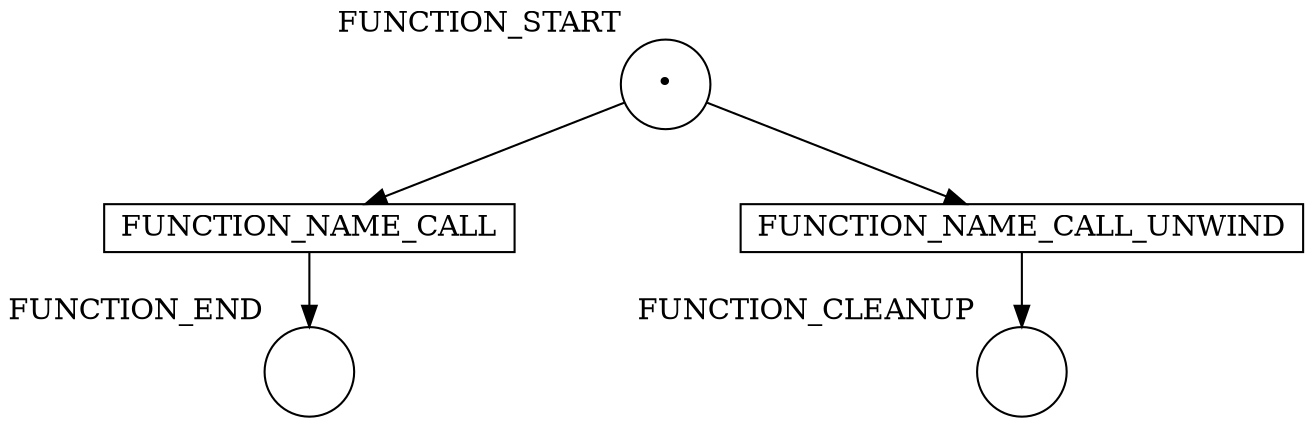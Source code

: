 digraph function {
    nodesep=1.5;
    FUNCTION_START [width=0.6 shape="circle" xlabel="FUNCTION_START" label="•"];
    FUNCTION_END [width=0.6 shape="circle" xlabel="FUNCTION_END" label=""];
    FUNCTION_CLEANUP [width=0.6 shape="circle" xlabel="FUNCTION_CLEANUP" label=""];

    FUNCTION_NAME_CALL [height=0.1 shape="box" xlabel="" label="FUNCTION_NAME_CALL"];
    FUNCTION_NAME_CALL_UNWIND [height=0.1 shape="box" xlabel="" label="FUNCTION_NAME_CALL_UNWIND"];
    
    FUNCTION_START -> FUNCTION_NAME_CALL -> FUNCTION_END;
    FUNCTION_START -> FUNCTION_NAME_CALL_UNWIND -> FUNCTION_CLEANUP;
}